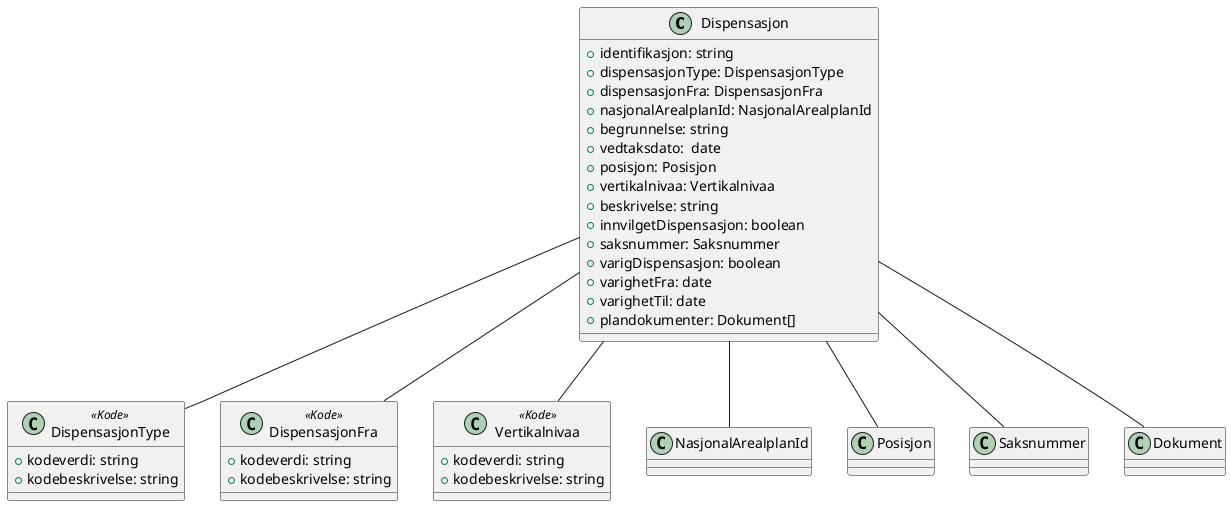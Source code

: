 @startuml
class Dispensasjon {
    +identifikasjon: string
    +dispensasjonType: DispensasjonType
    +dispensasjonFra: DispensasjonFra
    +nasjonalArealplanId: NasjonalArealplanId
    +begrunnelse: string
    +vedtaksdato:  date
    +posisjon: Posisjon
    +vertikalnivaa: Vertikalnivaa
    +beskrivelse: string
    +innvilgetDispensasjon: boolean
    +saksnummer: Saksnummer
    +varigDispensasjon: boolean
    +varighetFra: date
    +varighetTil: date
    +plandokumenter: Dokument[]
}

Dispensasjon -- DispensasjonType
Dispensasjon -- DispensasjonFra
Dispensasjon -- Vertikalnivaa
Dispensasjon -- NasjonalArealplanId
Dispensasjon -- Posisjon
Dispensasjon -- Saksnummer
Dispensasjon -- Dokument

class DispensasjonType <<Kode>> {
    +kodeverdi: string
    +kodebeskrivelse: string
}

class DispensasjonFra <<Kode>> {
    +kodeverdi: string
    +kodebeskrivelse: string
}

class Vertikalnivaa <<Kode>> {
    +kodeverdi: string
    +kodebeskrivelse: string
}

@enduml
